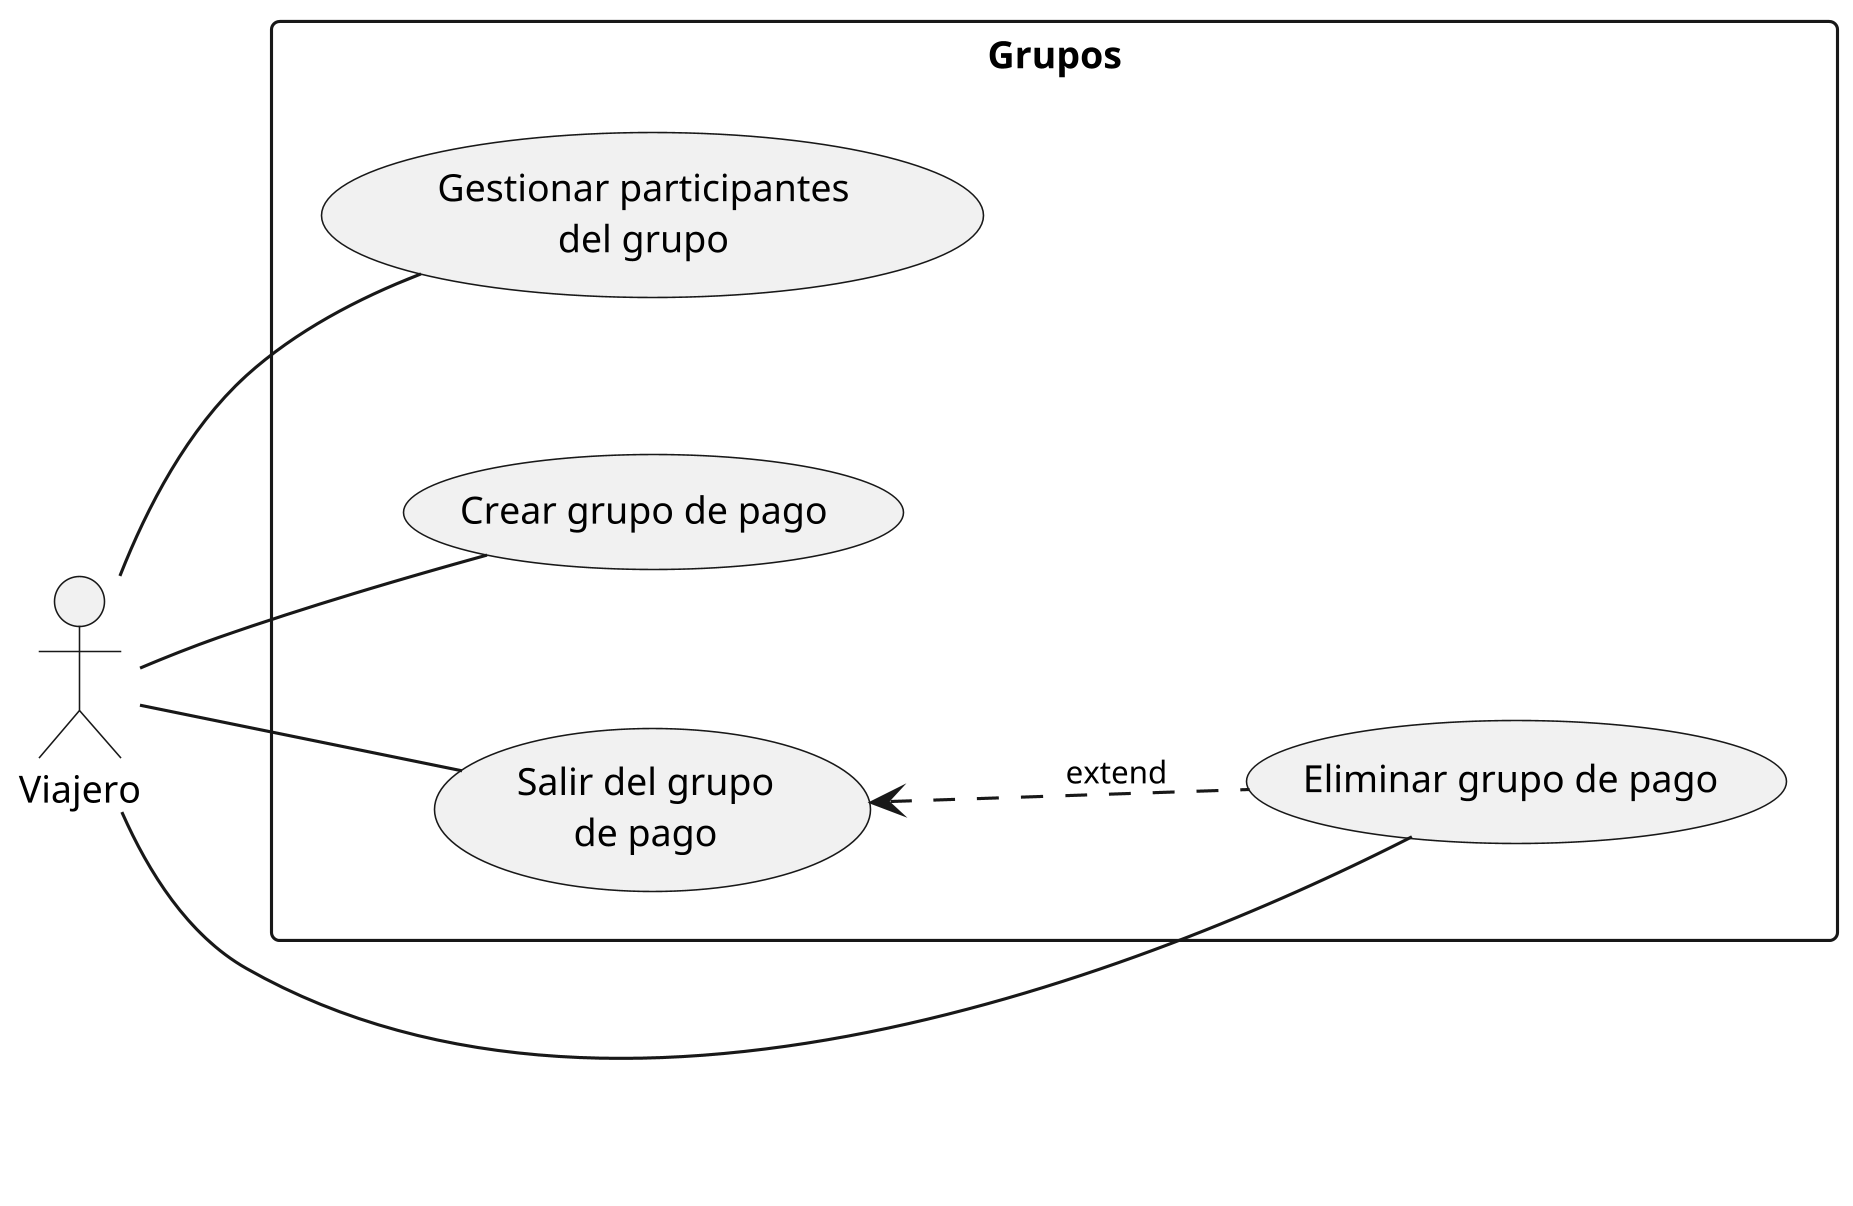 @startuml
left to right direction

skinparam dpi 300
'skinparam linetype ortho
skinparam nodesep 50
skinparam ranksep 50

skinparam default{
  FontSize 12
}

skinparam arrowFontSize 10
skinparam classFontSize 14

skinparam arrowSize 10

'''

:V: as "Viajero"

rectangle Grupos {
    (Gestionar participantes\ndel grupo) as participantes
    (Crear grupo de pago) as crear_grupo
    (Eliminar grupo de pago) as eliminar_grupo
    (Salir del grupo\nde pago) as salir_grupo

    V -- participantes
    V -- crear_grupo
    V -- eliminar_grupo
    V -- salir_grupo
    salir_grupo <.. eliminar_grupo : extend
}

@enduml
